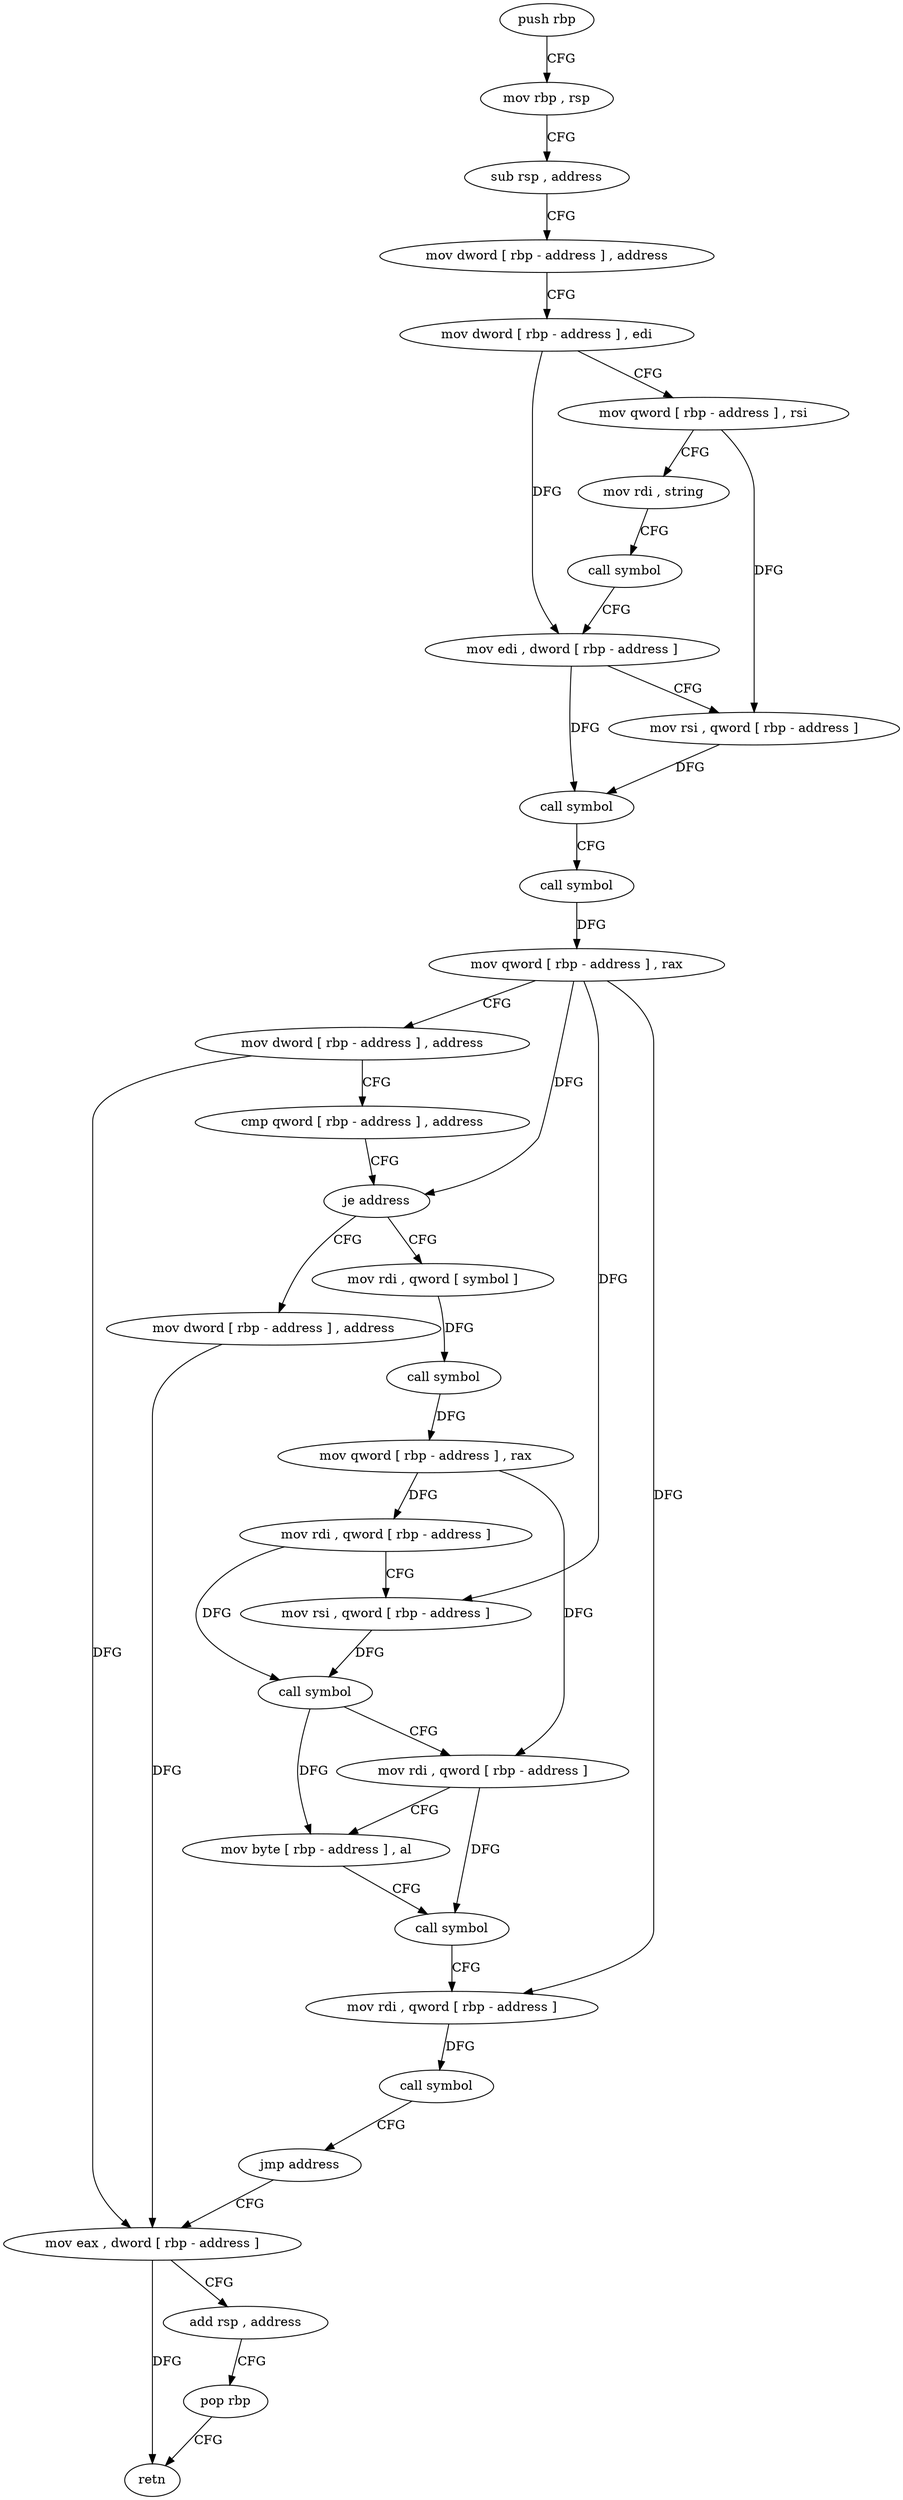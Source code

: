 digraph "func" {
"4217520" [label = "push rbp" ]
"4217521" [label = "mov rbp , rsp" ]
"4217524" [label = "sub rsp , address" ]
"4217528" [label = "mov dword [ rbp - address ] , address" ]
"4217535" [label = "mov dword [ rbp - address ] , edi" ]
"4217538" [label = "mov qword [ rbp - address ] , rsi" ]
"4217542" [label = "mov rdi , string" ]
"4217552" [label = "call symbol" ]
"4217557" [label = "mov edi , dword [ rbp - address ]" ]
"4217560" [label = "mov rsi , qword [ rbp - address ]" ]
"4217564" [label = "call symbol" ]
"4217569" [label = "call symbol" ]
"4217574" [label = "mov qword [ rbp - address ] , rax" ]
"4217578" [label = "mov dword [ rbp - address ] , address" ]
"4217585" [label = "cmp qword [ rbp - address ] , address" ]
"4217590" [label = "je address" ]
"4217652" [label = "mov dword [ rbp - address ] , address" ]
"4217596" [label = "mov rdi , qword [ symbol ]" ]
"4217659" [label = "mov eax , dword [ rbp - address ]" ]
"4217604" [label = "call symbol" ]
"4217609" [label = "mov qword [ rbp - address ] , rax" ]
"4217613" [label = "mov rdi , qword [ rbp - address ]" ]
"4217617" [label = "mov rsi , qword [ rbp - address ]" ]
"4217621" [label = "call symbol" ]
"4217626" [label = "mov rdi , qword [ rbp - address ]" ]
"4217630" [label = "mov byte [ rbp - address ] , al" ]
"4217633" [label = "call symbol" ]
"4217638" [label = "mov rdi , qword [ rbp - address ]" ]
"4217642" [label = "call symbol" ]
"4217647" [label = "jmp address" ]
"4217662" [label = "add rsp , address" ]
"4217666" [label = "pop rbp" ]
"4217667" [label = "retn" ]
"4217520" -> "4217521" [ label = "CFG" ]
"4217521" -> "4217524" [ label = "CFG" ]
"4217524" -> "4217528" [ label = "CFG" ]
"4217528" -> "4217535" [ label = "CFG" ]
"4217535" -> "4217538" [ label = "CFG" ]
"4217535" -> "4217557" [ label = "DFG" ]
"4217538" -> "4217542" [ label = "CFG" ]
"4217538" -> "4217560" [ label = "DFG" ]
"4217542" -> "4217552" [ label = "CFG" ]
"4217552" -> "4217557" [ label = "CFG" ]
"4217557" -> "4217560" [ label = "CFG" ]
"4217557" -> "4217564" [ label = "DFG" ]
"4217560" -> "4217564" [ label = "DFG" ]
"4217564" -> "4217569" [ label = "CFG" ]
"4217569" -> "4217574" [ label = "DFG" ]
"4217574" -> "4217578" [ label = "CFG" ]
"4217574" -> "4217590" [ label = "DFG" ]
"4217574" -> "4217617" [ label = "DFG" ]
"4217574" -> "4217638" [ label = "DFG" ]
"4217578" -> "4217585" [ label = "CFG" ]
"4217578" -> "4217659" [ label = "DFG" ]
"4217585" -> "4217590" [ label = "CFG" ]
"4217590" -> "4217652" [ label = "CFG" ]
"4217590" -> "4217596" [ label = "CFG" ]
"4217652" -> "4217659" [ label = "DFG" ]
"4217596" -> "4217604" [ label = "DFG" ]
"4217659" -> "4217662" [ label = "CFG" ]
"4217659" -> "4217667" [ label = "DFG" ]
"4217604" -> "4217609" [ label = "DFG" ]
"4217609" -> "4217613" [ label = "DFG" ]
"4217609" -> "4217626" [ label = "DFG" ]
"4217613" -> "4217617" [ label = "CFG" ]
"4217613" -> "4217621" [ label = "DFG" ]
"4217617" -> "4217621" [ label = "DFG" ]
"4217621" -> "4217626" [ label = "CFG" ]
"4217621" -> "4217630" [ label = "DFG" ]
"4217626" -> "4217630" [ label = "CFG" ]
"4217626" -> "4217633" [ label = "DFG" ]
"4217630" -> "4217633" [ label = "CFG" ]
"4217633" -> "4217638" [ label = "CFG" ]
"4217638" -> "4217642" [ label = "DFG" ]
"4217642" -> "4217647" [ label = "CFG" ]
"4217647" -> "4217659" [ label = "CFG" ]
"4217662" -> "4217666" [ label = "CFG" ]
"4217666" -> "4217667" [ label = "CFG" ]
}
